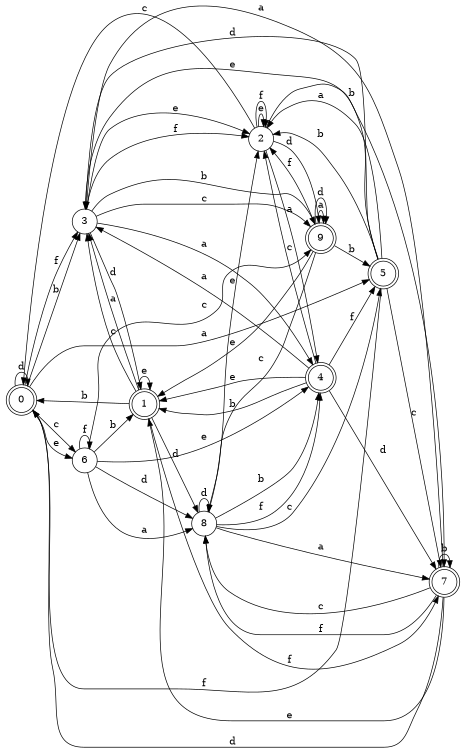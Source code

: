 digraph n8_7 {
__start0 [label="" shape="none"];

rankdir=LR;
size="8,5";

s0 [style="rounded,filled", color="black", fillcolor="white" shape="doublecircle", label="0"];
s1 [style="rounded,filled", color="black", fillcolor="white" shape="doublecircle", label="1"];
s2 [style="filled", color="black", fillcolor="white" shape="circle", label="2"];
s3 [style="filled", color="black", fillcolor="white" shape="circle", label="3"];
s4 [style="rounded,filled", color="black", fillcolor="white" shape="doublecircle", label="4"];
s5 [style="rounded,filled", color="black", fillcolor="white" shape="doublecircle", label="5"];
s6 [style="filled", color="black", fillcolor="white" shape="circle", label="6"];
s7 [style="rounded,filled", color="black", fillcolor="white" shape="doublecircle", label="7"];
s8 [style="filled", color="black", fillcolor="white" shape="circle", label="8"];
s9 [style="rounded,filled", color="black", fillcolor="white" shape="doublecircle", label="9"];
s0 -> s5 [label="a"];
s0 -> s3 [label="b"];
s0 -> s6 [label="c"];
s0 -> s0 [label="d"];
s0 -> s6 [label="e"];
s0 -> s3 [label="f"];
s1 -> s3 [label="a"];
s1 -> s0 [label="b"];
s1 -> s3 [label="c"];
s1 -> s8 [label="d"];
s1 -> s1 [label="e"];
s1 -> s7 [label="f"];
s2 -> s4 [label="a"];
s2 -> s7 [label="b"];
s2 -> s0 [label="c"];
s2 -> s9 [label="d"];
s2 -> s2 [label="e"];
s2 -> s2 [label="f"];
s3 -> s4 [label="a"];
s3 -> s9 [label="b"];
s3 -> s9 [label="c"];
s3 -> s1 [label="d"];
s3 -> s2 [label="e"];
s3 -> s2 [label="f"];
s4 -> s3 [label="a"];
s4 -> s1 [label="b"];
s4 -> s2 [label="c"];
s4 -> s7 [label="d"];
s4 -> s1 [label="e"];
s4 -> s5 [label="f"];
s5 -> s2 [label="a"];
s5 -> s2 [label="b"];
s5 -> s7 [label="c"];
s5 -> s3 [label="d"];
s5 -> s3 [label="e"];
s5 -> s0 [label="f"];
s6 -> s8 [label="a"];
s6 -> s1 [label="b"];
s6 -> s9 [label="c"];
s6 -> s8 [label="d"];
s6 -> s4 [label="e"];
s6 -> s6 [label="f"];
s7 -> s3 [label="a"];
s7 -> s7 [label="b"];
s7 -> s8 [label="c"];
s7 -> s0 [label="d"];
s7 -> s1 [label="e"];
s7 -> s8 [label="f"];
s8 -> s7 [label="a"];
s8 -> s4 [label="b"];
s8 -> s5 [label="c"];
s8 -> s8 [label="d"];
s8 -> s2 [label="e"];
s8 -> s4 [label="f"];
s9 -> s9 [label="a"];
s9 -> s5 [label="b"];
s9 -> s8 [label="c"];
s9 -> s9 [label="d"];
s9 -> s1 [label="e"];
s9 -> s2 [label="f"];

}